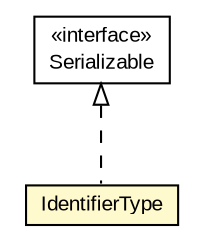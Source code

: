 #!/usr/local/bin/dot
#
# Class diagram 
# Generated by UMLGraph version R5_6-24-gf6e263 (http://www.umlgraph.org/)
#

digraph G {
	edge [fontname="arial",fontsize=10,labelfontname="arial",labelfontsize=10];
	node [fontname="arial",fontsize=10,shape=plaintext];
	nodesep=0.25;
	ranksep=0.5;
	// eu.europa.esig.jaxb.xades.IdentifierType
	c385322 [label=<<table title="eu.europa.esig.jaxb.xades.IdentifierType" border="0" cellborder="1" cellspacing="0" cellpadding="2" port="p" bgcolor="lemonChiffon" href="./IdentifierType.html">
		<tr><td><table border="0" cellspacing="0" cellpadding="1">
<tr><td align="center" balign="center"> IdentifierType </td></tr>
		</table></td></tr>
		</table>>, URL="./IdentifierType.html", fontname="arial", fontcolor="black", fontsize=10.0];
	//eu.europa.esig.jaxb.xades.IdentifierType implements java.io.Serializable
	c385542:p -> c385322:p [dir=back,arrowtail=empty,style=dashed];
	// java.io.Serializable
	c385542 [label=<<table title="java.io.Serializable" border="0" cellborder="1" cellspacing="0" cellpadding="2" port="p" href="http://java.sun.com/j2se/1.4.2/docs/api/java/io/Serializable.html">
		<tr><td><table border="0" cellspacing="0" cellpadding="1">
<tr><td align="center" balign="center"> &#171;interface&#187; </td></tr>
<tr><td align="center" balign="center"> Serializable </td></tr>
		</table></td></tr>
		</table>>, URL="http://java.sun.com/j2se/1.4.2/docs/api/java/io/Serializable.html", fontname="arial", fontcolor="black", fontsize=10.0];
}

